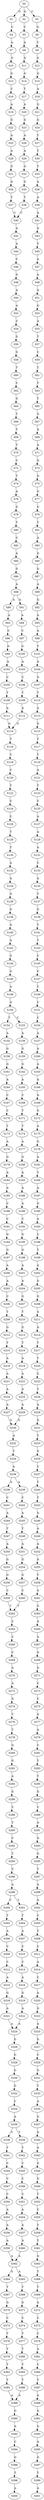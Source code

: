 strict digraph  {
	S0 -> S1 [ label = G ];
	S0 -> S2 [ label = G ];
	S0 -> S3 [ label = C ];
	S1 -> S4 [ label = C ];
	S2 -> S5 [ label = C ];
	S3 -> S6 [ label = G ];
	S4 -> S7 [ label = A ];
	S5 -> S8 [ label = A ];
	S6 -> S9 [ label = T ];
	S7 -> S10 [ label = G ];
	S8 -> S11 [ label = G ];
	S9 -> S12 [ label = G ];
	S10 -> S13 [ label = G ];
	S11 -> S14 [ label = G ];
	S12 -> S15 [ label = G ];
	S13 -> S16 [ label = C ];
	S14 -> S17 [ label = T ];
	S15 -> S18 [ label = A ];
	S16 -> S19 [ label = A ];
	S17 -> S20 [ label = A ];
	S18 -> S21 [ label = G ];
	S19 -> S22 [ label = G ];
	S20 -> S23 [ label = G ];
	S21 -> S24 [ label = G ];
	S22 -> S25 [ label = A ];
	S23 -> S26 [ label = A ];
	S24 -> S27 [ label = T ];
	S25 -> S28 [ label = A ];
	S26 -> S29 [ label = A ];
	S27 -> S30 [ label = T ];
	S28 -> S31 [ label = G ];
	S29 -> S32 [ label = G ];
	S30 -> S33 [ label = T ];
	S31 -> S34 [ label = G ];
	S32 -> S35 [ label = G ];
	S33 -> S36 [ label = A ];
	S34 -> S37 [ label = T ];
	S35 -> S38 [ label = T ];
	S36 -> S39 [ label = A ];
	S37 -> S40 [ label = C ];
	S38 -> S40 [ label = C ];
	S39 -> S41 [ label = A ];
	S40 -> S42 [ label = A ];
	S41 -> S43 [ label = G ];
	S42 -> S44 [ label = A ];
	S43 -> S45 [ label = T ];
	S44 -> S46 [ label = C ];
	S45 -> S47 [ label = A ];
	S46 -> S48 [ label = G ];
	S47 -> S49 [ label = A ];
	S48 -> S50 [ label = A ];
	S49 -> S51 [ label = A ];
	S50 -> S52 [ label = A ];
	S51 -> S53 [ label = G ];
	S52 -> S54 [ label = C ];
	S53 -> S55 [ label = A ];
	S54 -> S56 [ label = G ];
	S55 -> S57 [ label = T ];
	S56 -> S58 [ label = G ];
	S57 -> S59 [ label = C ];
	S58 -> S60 [ label = T ];
	S59 -> S61 [ label = T ];
	S60 -> S62 [ label = C ];
	S61 -> S63 [ label = T ];
	S62 -> S64 [ label = G ];
	S63 -> S65 [ label = T ];
	S64 -> S66 [ label = T ];
	S65 -> S67 [ label = G ];
	S66 -> S68 [ label = T ];
	S67 -> S69 [ label = A ];
	S68 -> S70 [ label = T ];
	S69 -> S71 [ label = A ];
	S70 -> S72 [ label = C ];
	S71 -> S73 [ label = G ];
	S72 -> S74 [ label = T ];
	S73 -> S75 [ label = G ];
	S74 -> S76 [ label = A ];
	S75 -> S77 [ label = G ];
	S76 -> S78 [ label = G ];
	S77 -> S79 [ label = G ];
	S78 -> S80 [ label = T ];
	S79 -> S81 [ label = T ];
	S80 -> S82 [ label = C ];
	S81 -> S83 [ label = A ];
	S82 -> S84 [ label = A ];
	S83 -> S85 [ label = G ];
	S84 -> S86 [ label = G ];
	S85 -> S87 [ label = G ];
	S86 -> S88 [ label = A ];
	S87 -> S89 [ label = A ];
	S88 -> S90 [ label = A ];
	S88 -> S91 [ label = G ];
	S89 -> S92 [ label = G ];
	S90 -> S93 [ label = A ];
	S91 -> S94 [ label = A ];
	S92 -> S95 [ label = A ];
	S93 -> S96 [ label = C ];
	S94 -> S97 [ label = C ];
	S95 -> S98 [ label = A ];
	S96 -> S99 [ label = G ];
	S97 -> S100 [ label = G ];
	S98 -> S101 [ label = T ];
	S99 -> S102 [ label = A ];
	S100 -> S103 [ label = A ];
	S101 -> S104 [ label = A ];
	S102 -> S105 [ label = C ];
	S103 -> S106 [ label = C ];
	S104 -> S107 [ label = G ];
	S105 -> S108 [ label = T ];
	S106 -> S109 [ label = T ];
	S107 -> S110 [ label = T ];
	S108 -> S111 [ label = A ];
	S109 -> S112 [ label = A ];
	S110 -> S113 [ label = A ];
	S111 -> S114 [ label = G ];
	S112 -> S114 [ label = G ];
	S113 -> S115 [ label = G ];
	S114 -> S116 [ label = T ];
	S115 -> S117 [ label = T ];
	S116 -> S118 [ label = C ];
	S117 -> S119 [ label = T ];
	S118 -> S120 [ label = C ];
	S119 -> S121 [ label = A ];
	S120 -> S122 [ label = T ];
	S121 -> S123 [ label = T ];
	S122 -> S124 [ label = C ];
	S123 -> S125 [ label = C ];
	S124 -> S126 [ label = C ];
	S125 -> S127 [ label = A ];
	S126 -> S128 [ label = T ];
	S127 -> S129 [ label = A ];
	S128 -> S130 [ label = T ];
	S129 -> S131 [ label = A ];
	S130 -> S132 [ label = A ];
	S131 -> S133 [ label = C ];
	S132 -> S134 [ label = A ];
	S133 -> S135 [ label = A ];
	S134 -> S136 [ label = G ];
	S135 -> S137 [ label = T ];
	S136 -> S138 [ label = G ];
	S137 -> S139 [ label = G ];
	S138 -> S140 [ label = A ];
	S139 -> S141 [ label = T ];
	S140 -> S142 [ label = A ];
	S141 -> S143 [ label = T ];
	S142 -> S144 [ label = G ];
	S143 -> S145 [ label = C ];
	S144 -> S146 [ label = G ];
	S145 -> S147 [ label = C ];
	S146 -> S148 [ label = A ];
	S147 -> S149 [ label = T ];
	S148 -> S150 [ label = A ];
	S149 -> S151 [ label = C ];
	S150 -> S152 [ label = T ];
	S150 -> S153 [ label = C ];
	S151 -> S154 [ label = C ];
	S152 -> S155 [ label = A ];
	S153 -> S156 [ label = A ];
	S154 -> S157 [ label = A ];
	S155 -> S158 [ label = G ];
	S156 -> S159 [ label = G ];
	S157 -> S160 [ label = A ];
	S158 -> S161 [ label = G ];
	S159 -> S162 [ label = G ];
	S160 -> S163 [ label = A ];
	S161 -> S164 [ label = A ];
	S162 -> S165 [ label = A ];
	S163 -> S166 [ label = A ];
	S164 -> S167 [ label = C ];
	S165 -> S168 [ label = C ];
	S166 -> S169 [ label = A ];
	S167 -> S170 [ label = C ];
	S168 -> S171 [ label = T ];
	S169 -> S172 [ label = G ];
	S170 -> S173 [ label = T ];
	S171 -> S174 [ label = T ];
	S172 -> S175 [ label = A ];
	S173 -> S176 [ label = A ];
	S174 -> S177 [ label = A ];
	S175 -> S178 [ label = G ];
	S176 -> S179 [ label = G ];
	S177 -> S180 [ label = G ];
	S178 -> S181 [ label = A ];
	S179 -> S182 [ label = A ];
	S180 -> S183 [ label = A ];
	S181 -> S184 [ label = T ];
	S182 -> S185 [ label = A ];
	S183 -> S186 [ label = A ];
	S184 -> S187 [ label = A ];
	S185 -> S188 [ label = C ];
	S186 -> S189 [ label = A ];
	S187 -> S190 [ label = G ];
	S188 -> S191 [ label = C ];
	S189 -> S192 [ label = C ];
	S190 -> S193 [ label = A ];
	S191 -> S194 [ label = G ];
	S192 -> S195 [ label = G ];
	S193 -> S196 [ label = C ];
	S194 -> S197 [ label = G ];
	S195 -> S198 [ label = G ];
	S196 -> S199 [ label = T ];
	S197 -> S200 [ label = A ];
	S198 -> S201 [ label = A ];
	S199 -> S202 [ label = A ];
	S200 -> S203 [ label = A ];
	S201 -> S204 [ label = A ];
	S202 -> S205 [ label = G ];
	S203 -> S206 [ label = C ];
	S204 -> S207 [ label = G ];
	S205 -> S208 [ label = G ];
	S206 -> S209 [ label = T ];
	S207 -> S210 [ label = T ];
	S208 -> S211 [ label = A ];
	S209 -> S212 [ label = G ];
	S210 -> S213 [ label = G ];
	S211 -> S214 [ label = A ];
	S212 -> S215 [ label = T ];
	S213 -> S216 [ label = T ];
	S214 -> S217 [ label = T ];
	S215 -> S218 [ label = A ];
	S216 -> S219 [ label = A ];
	S217 -> S220 [ label = T ];
	S218 -> S221 [ label = A ];
	S219 -> S222 [ label = A ];
	S220 -> S223 [ label = C ];
	S221 -> S224 [ label = A ];
	S222 -> S225 [ label = A ];
	S223 -> S226 [ label = T ];
	S224 -> S227 [ label = A ];
	S225 -> S228 [ label = A ];
	S226 -> S229 [ label = A ];
	S227 -> S230 [ label = G ];
	S228 -> S230 [ label = G ];
	S229 -> S231 [ label = G ];
	S230 -> S232 [ label = A ];
	S231 -> S233 [ label = T ];
	S232 -> S234 [ label = T ];
	S233 -> S235 [ label = G ];
	S234 -> S236 [ label = A ];
	S235 -> S237 [ label = C ];
	S236 -> S238 [ label = G ];
	S236 -> S239 [ label = A ];
	S237 -> S240 [ label = T ];
	S238 -> S241 [ label = C ];
	S239 -> S242 [ label = C ];
	S240 -> S243 [ label = T ];
	S241 -> S244 [ label = A ];
	S242 -> S245 [ label = A ];
	S243 -> S246 [ label = G ];
	S244 -> S247 [ label = T ];
	S245 -> S248 [ label = T ];
	S246 -> S249 [ label = A ];
	S247 -> S250 [ label = A ];
	S248 -> S251 [ label = A ];
	S249 -> S252 [ label = A ];
	S250 -> S253 [ label = G ];
	S251 -> S254 [ label = G ];
	S252 -> S255 [ label = A ];
	S253 -> S256 [ label = G ];
	S254 -> S257 [ label = G ];
	S255 -> S258 [ label = T ];
	S256 -> S259 [ label = C ];
	S257 -> S260 [ label = C ];
	S258 -> S261 [ label = A ];
	S259 -> S262 [ label = T ];
	S260 -> S262 [ label = T ];
	S261 -> S263 [ label = G ];
	S262 -> S264 [ label = C ];
	S263 -> S265 [ label = A ];
	S264 -> S266 [ label = C ];
	S265 -> S267 [ label = A ];
	S266 -> S268 [ label = C ];
	S267 -> S269 [ label = G ];
	S268 -> S270 [ label = A ];
	S269 -> S271 [ label = G ];
	S270 -> S272 [ label = A ];
	S271 -> S273 [ label = C ];
	S272 -> S274 [ label = G ];
	S273 -> S275 [ label = C ];
	S274 -> S276 [ label = T ];
	S275 -> S277 [ label = A ];
	S276 -> S278 [ label = T ];
	S277 -> S279 [ label = A ];
	S278 -> S280 [ label = G ];
	S279 -> S281 [ label = C ];
	S280 -> S282 [ label = G ];
	S281 -> S283 [ label = T ];
	S282 -> S284 [ label = A ];
	S283 -> S285 [ label = T ];
	S284 -> S286 [ label = G ];
	S285 -> S287 [ label = G ];
	S286 -> S288 [ label = C ];
	S287 -> S289 [ label = C ];
	S288 -> S290 [ label = T ];
	S289 -> S291 [ label = A ];
	S290 -> S292 [ label = C ];
	S291 -> S293 [ label = G ];
	S292 -> S294 [ label = T ];
	S293 -> S295 [ label = G ];
	S294 -> S296 [ label = C ];
	S295 -> S297 [ label = T ];
	S296 -> S298 [ label = A ];
	S297 -> S299 [ label = A ];
	S298 -> S300 [ label = C ];
	S298 -> S301 [ label = T ];
	S299 -> S302 [ label = A ];
	S300 -> S303 [ label = T ];
	S301 -> S304 [ label = T ];
	S302 -> S305 [ label = C ];
	S303 -> S306 [ label = A ];
	S304 -> S307 [ label = A ];
	S305 -> S308 [ label = T ];
	S306 -> S309 [ label = C ];
	S307 -> S310 [ label = C ];
	S308 -> S311 [ label = C ];
	S309 -> S312 [ label = C ];
	S310 -> S313 [ label = C ];
	S311 -> S314 [ label = A ];
	S312 -> S315 [ label = A ];
	S313 -> S316 [ label = A ];
	S314 -> S317 [ label = C ];
	S315 -> S318 [ label = G ];
	S316 -> S319 [ label = G ];
	S317 -> S320 [ label = A ];
	S318 -> S321 [ label = A ];
	S319 -> S322 [ label = A ];
	S320 -> S323 [ label = G ];
	S321 -> S324 [ label = A ];
	S322 -> S324 [ label = A ];
	S323 -> S325 [ label = A ];
	S324 -> S326 [ label = G ];
	S325 -> S327 [ label = G ];
	S326 -> S328 [ label = G ];
	S327 -> S329 [ label = C ];
	S328 -> S330 [ label = G ];
	S329 -> S331 [ label = G ];
	S330 -> S332 [ label = G ];
	S331 -> S333 [ label = T ];
	S332 -> S334 [ label = C ];
	S333 -> S335 [ label = A ];
	S334 -> S336 [ label = A ];
	S335 -> S337 [ label = G ];
	S336 -> S338 [ label = C ];
	S336 -> S339 [ label = T ];
	S337 -> S340 [ label = G ];
	S338 -> S341 [ label = T ];
	S339 -> S342 [ label = T ];
	S340 -> S343 [ label = A ];
	S341 -> S344 [ label = C ];
	S342 -> S345 [ label = C ];
	S343 -> S346 [ label = G ];
	S344 -> S347 [ label = C ];
	S345 -> S348 [ label = C ];
	S346 -> S349 [ label = G ];
	S347 -> S350 [ label = C ];
	S348 -> S351 [ label = C ];
	S349 -> S352 [ label = T ];
	S350 -> S353 [ label = A ];
	S351 -> S354 [ label = A ];
	S352 -> S355 [ label = C ];
	S353 -> S356 [ label = A ];
	S354 -> S357 [ label = A ];
	S355 -> S358 [ label = T ];
	S356 -> S359 [ label = A ];
	S357 -> S360 [ label = A ];
	S358 -> S361 [ label = T ];
	S359 -> S362 [ label = A ];
	S360 -> S362 [ label = A ];
	S361 -> S363 [ label = G ];
	S362 -> S364 [ label = G ];
	S362 -> S365 [ label = A ];
	S363 -> S366 [ label = T ];
	S364 -> S367 [ label = T ];
	S365 -> S368 [ label = T ];
	S366 -> S369 [ label = T ];
	S367 -> S370 [ label = G ];
	S368 -> S371 [ label = G ];
	S369 -> S372 [ label = A ];
	S370 -> S373 [ label = C ];
	S371 -> S374 [ label = C ];
	S372 -> S375 [ label = C ];
	S373 -> S376 [ label = T ];
	S374 -> S377 [ label = T ];
	S375 -> S378 [ label = C ];
	S376 -> S379 [ label = T ];
	S377 -> S380 [ label = T ];
	S378 -> S381 [ label = A ];
	S379 -> S382 [ label = T ];
	S380 -> S383 [ label = T ];
	S381 -> S384 [ label = C ];
	S382 -> S385 [ label = T ];
	S383 -> S386 [ label = T ];
	S384 -> S387 [ label = T ];
	S385 -> S388 [ label = A ];
	S386 -> S388 [ label = A ];
	S387 -> S389 [ label = A ];
	S388 -> S390 [ label = G ];
	S389 -> S391 [ label = G ];
	S390 -> S392 [ label = A ];
	S391 -> S393 [ label = G ];
	S392 -> S394 [ label = C ];
	S393 -> S395 [ label = A ];
	S394 -> S396 [ label = G ];
	S395 -> S397 [ label = G ];
	S396 -> S398 [ label = T ];
	S397 -> S399 [ label = T ];
	S398 -> S400 [ label = A ];
	S399 -> S401 [ label = A ];
}
